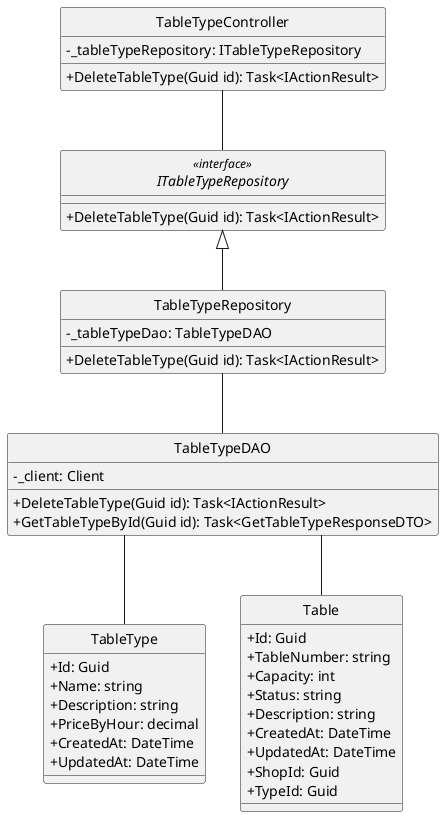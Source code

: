 @startuml
hide circle
skinparam classAttributeIconSize 0
skinparam linetype ortho


class TableTypeController {
    - _tableTypeRepository: ITableTypeRepository
    + DeleteTableType(Guid id): Task<IActionResult> 
}

interface ITableTypeRepository<<interface>> {
    + DeleteTableType(Guid id): Task<IActionResult> 
   }

class TableTypeRepository {
    - _tableTypeDao: TableTypeDAO
    + DeleteTableType(Guid id): Task<IActionResult> 
}

class TableTypeDAO {
    - _client: Client
    + DeleteTableType(Guid id): Task<IActionResult>
    + GetTableTypeById(Guid id): Task<GetTableTypeResponseDTO> 
}
class TableType {
    + Id: Guid
    + Name: string
    + Description: string
    + PriceByHour: decimal
    + CreatedAt: DateTime
    + UpdatedAt: DateTime
}
class Table {
    + Id: Guid
    + TableNumber: string
    + Capacity: int
    + Status: string
    + Description: string
    + CreatedAt: DateTime
    + UpdatedAt: DateTime
    + ShopId: Guid
    + TypeId: Guid
}

TableTypeController -- ITableTypeRepository
ITableTypeRepository <|-- TableTypeRepository
TableTypeRepository -- TableTypeDAO
TableTypeDAO -- TableType
TableTypeDAO -- Table
@enduml
